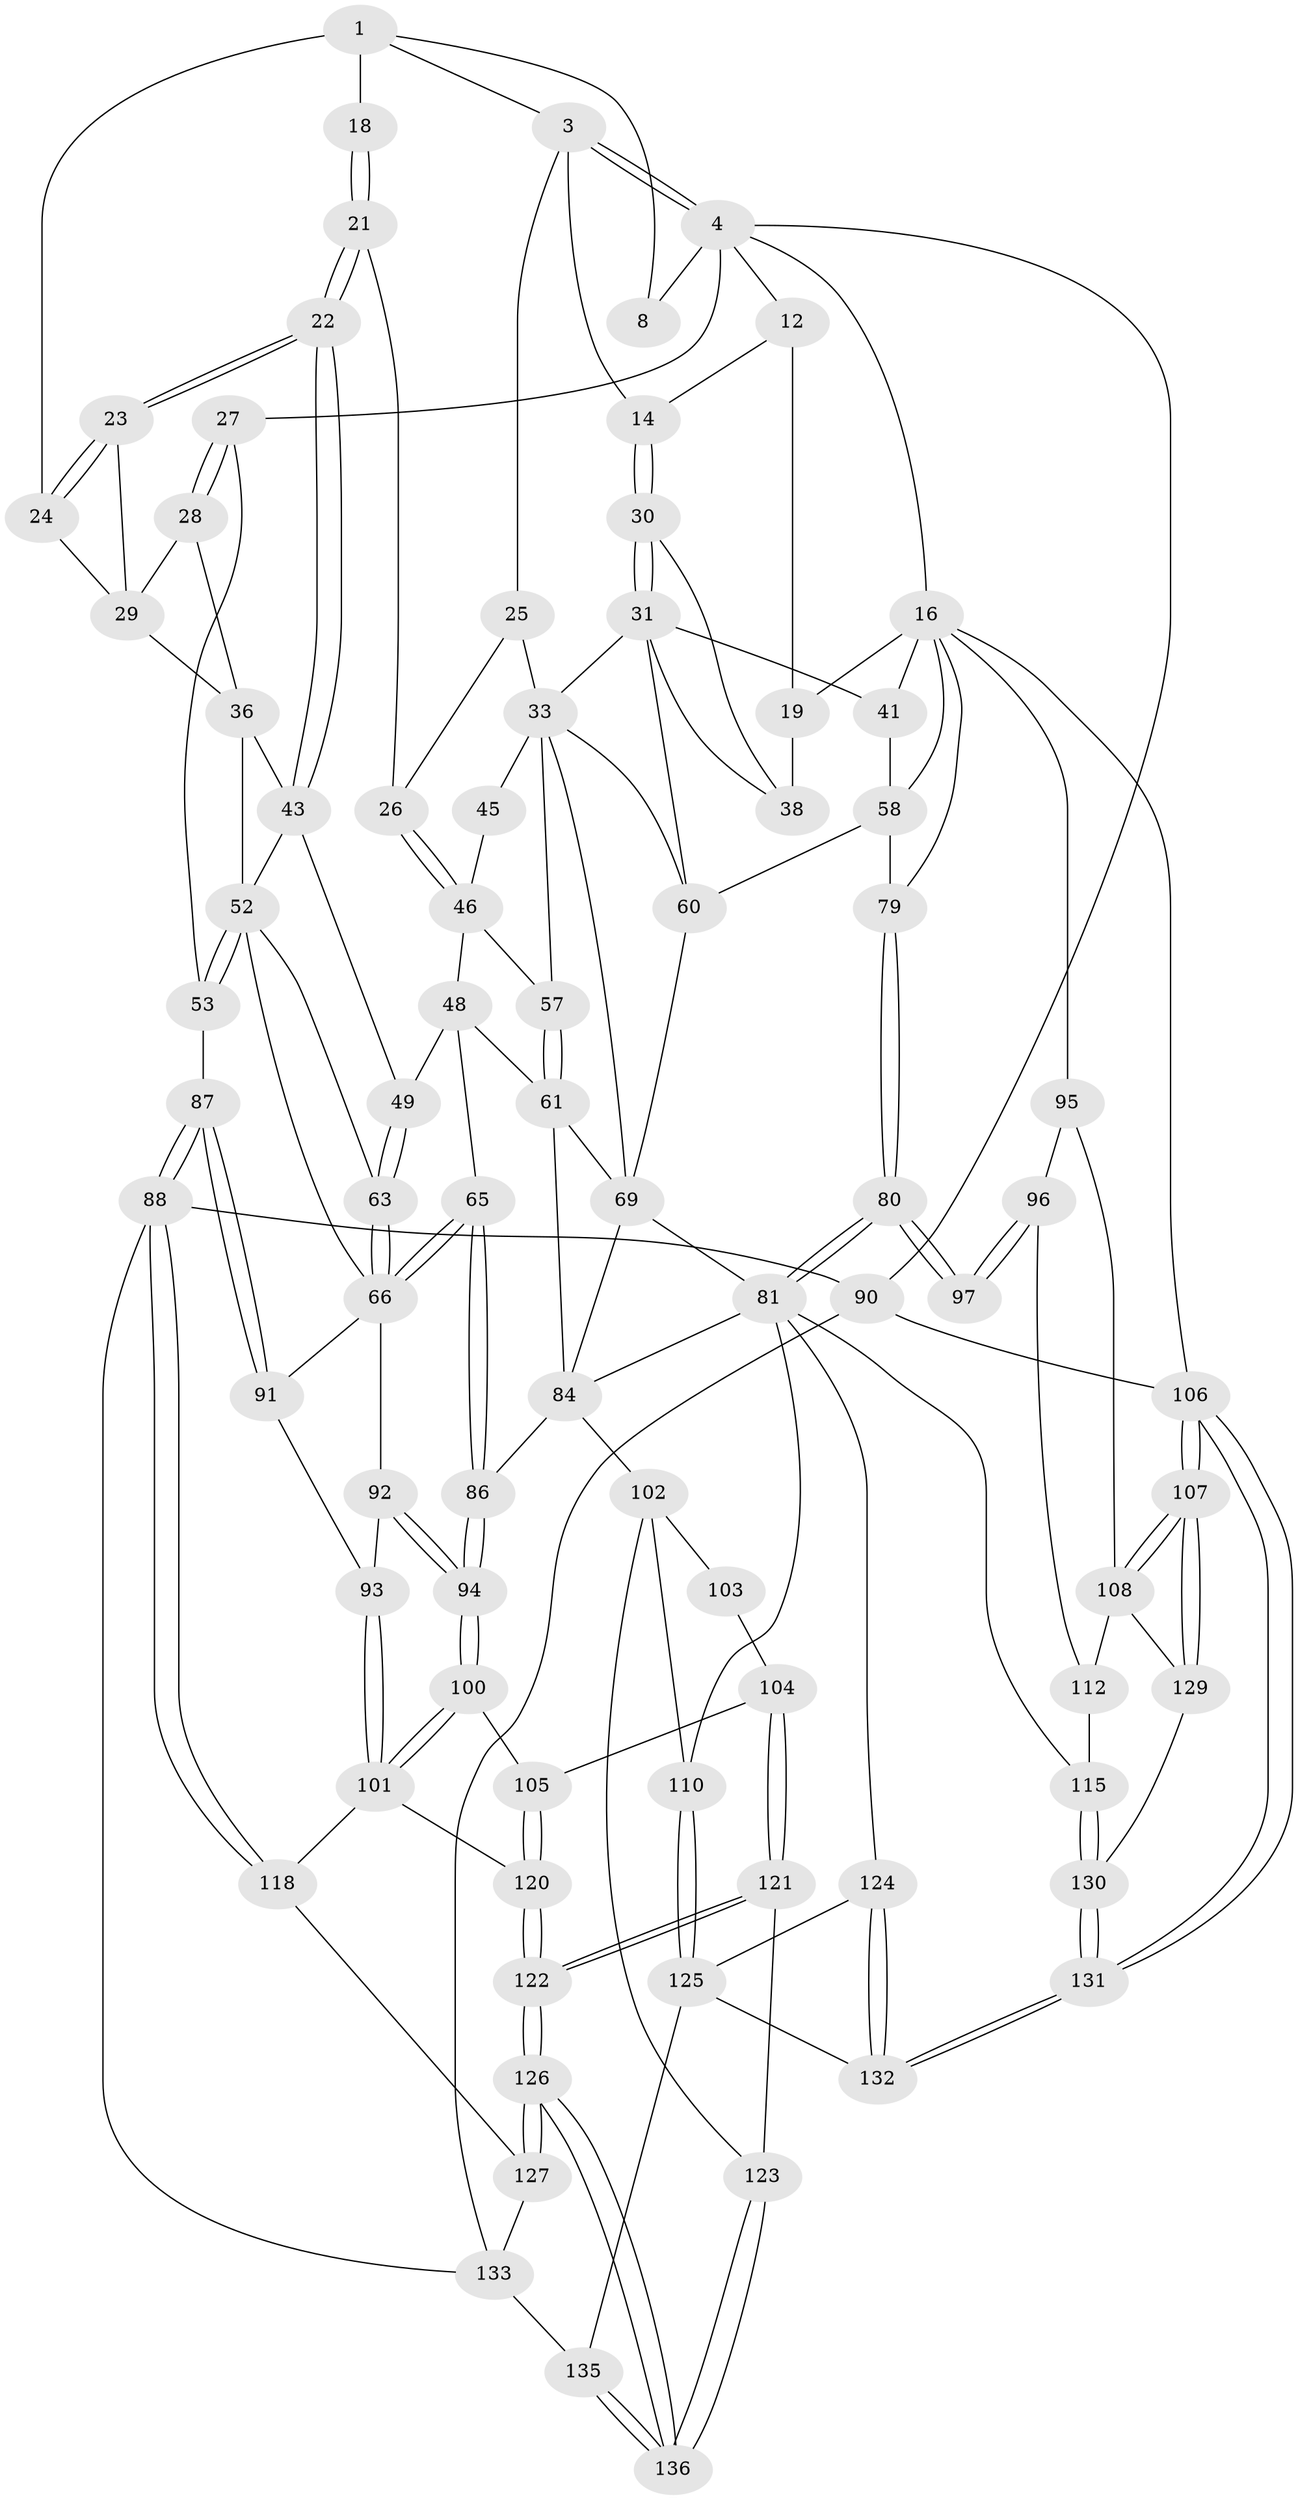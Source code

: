 // original degree distribution, {3: 0.014598540145985401, 4: 0.2773722627737226, 5: 0.45255474452554745, 6: 0.25547445255474455}
// Generated by graph-tools (version 1.1) at 2025/21/03/04/25 18:21:38]
// undirected, 82 vertices, 187 edges
graph export_dot {
graph [start="1"]
  node [color=gray90,style=filled];
  1 [pos="+0.22197168617232552+0",super="+2+6"];
  3 [pos="+0.47367460078281176+0",super="+15"];
  4 [pos="+0.47316449462370186+0",super="+9+5"];
  8 [pos="+0+0"];
  12 [pos="+0.7988719295470064+0",super="+13"];
  14 [pos="+0.7071840171505698+0.11436027601786897"];
  16 [pos="+1+0.1202568175345126",super="+17+39"];
  18 [pos="+0.25840790741987707+0.07940716233710729"];
  19 [pos="+0.9661657082690932+0.14584864248794863"];
  21 [pos="+0.29547004597356086+0.1723716656935124"];
  22 [pos="+0.24405370157196418+0.20133548350748115"];
  23 [pos="+0.22351771379848107+0.19487566458965389"];
  24 [pos="+0.13998290351673265+0.09983364082336435"];
  25 [pos="+0.47294361617579167+0.02800938487379115"];
  26 [pos="+0.3190563364401353+0.17321000865905237"];
  27 [pos="+0+0"];
  28 [pos="+0.02388493719800191+0.09827843415565918"];
  29 [pos="+0.045781153795121994+0.10413594745520661",super="+35"];
  30 [pos="+0.707737231295457+0.16890257884655768"];
  31 [pos="+0.6838452959533814+0.23448710831825217",super="+32+42"];
  33 [pos="+0.5939324392269575+0.30366908559407796",super="+34+56"];
  36 [pos="+0.07542835998011468+0.2523819493677258",super="+37"];
  38 [pos="+0.9147323462108226+0.19577842794738234"];
  41 [pos="+0.8906577895706508+0.29985022154477786"];
  43 [pos="+0.2223624114006978+0.286285699085314",super="+44"];
  45 [pos="+0.37849446242825024+0.21890921047539183"];
  46 [pos="+0.3217965833451252+0.1764113235114011",super="+47"];
  48 [pos="+0.29097447394211096+0.37562144218186644",super="+62"];
  49 [pos="+0.2556662614187311+0.35452096700495894",super="+50"];
  52 [pos="+0+0.2833623262850502",super="+55"];
  53 [pos="+0+0.2626650737630757",super="+76"];
  57 [pos="+0.46336933893753357+0.3668473124891286"];
  58 [pos="+0.7530956584414265+0.39261070747296456",super="+59"];
  60 [pos="+0.6481680674006224+0.32789408334937126",super="+71"];
  61 [pos="+0.397419007787786+0.47044402608851044",super="+70"];
  63 [pos="+0.17875604551326274+0.45727895971377475"];
  65 [pos="+0.3131047657963352+0.5247861740298222"];
  66 [pos="+0.21732512442501753+0.4995470786600792",super="+77"];
  69 [pos="+0.5024227122543098+0.4916596833087836",super="+73"];
  79 [pos="+0.7139348559371224+0.6176130277204015"];
  80 [pos="+0.6899993651764224+0.6819199407418561"];
  81 [pos="+0.6851022036243744+0.6859259567018636",super="+82+116"];
  84 [pos="+0.49267802667961696+0.5860889697009675",super="+85"];
  86 [pos="+0.3166765782019886+0.623233779118823"];
  87 [pos="+0+0.7500703536314772"];
  88 [pos="+0+0.7823206550393845",super="+89"];
  90 [pos="+0+1"];
  91 [pos="+0+0.6720011548717884"];
  92 [pos="+0.15324606582159872+0.6437614205068201"];
  93 [pos="+0.0676564366150108+0.6726298419796697"];
  94 [pos="+0.22156824554506013+0.670219092063441"];
  95 [pos="+1+0.5277969103368602"];
  96 [pos="+1+0.6028667477464114",super="+113"];
  97 [pos="+0.7611527821544416+0.6829194569972056"];
  100 [pos="+0.20248953825984495+0.7822217354502162"];
  101 [pos="+0.15620403393305746+0.8059607010305762",super="+117"];
  102 [pos="+0.36222607871629464+0.707899424908022",super="+111"];
  103 [pos="+0.27833294485444443+0.8095460051910003"];
  104 [pos="+0.25001432821111663+0.8071851293125935"];
  105 [pos="+0.23333911304342786+0.8013345828456003"];
  106 [pos="+1+1"];
  107 [pos="+1+1"];
  108 [pos="+1+1",super="+109+128"];
  110 [pos="+0.44692614006392595+0.8834676242616488"];
  112 [pos="+0.934353259691376+0.817408066976707",super="+114"];
  115 [pos="+0.8078940754754954+0.8911169018069649"];
  118 [pos="+0.09972171759951395+0.8488497438192969"];
  120 [pos="+0.22019109889298286+0.9180020795801249"];
  121 [pos="+0.2607813803504327+0.9003291562091101"];
  122 [pos="+0.22357254210008815+0.9245923976078216"];
  123 [pos="+0.34908018257877826+0.8941664987264243"];
  124 [pos="+0.6631862999855985+0.8321973698968431"];
  125 [pos="+0.46685145949390244+0.9066259208987684",super="+134"];
  126 [pos="+0.20731293053337227+1"];
  127 [pos="+0.11054040511560619+0.8988909524242483"];
  129 [pos="+0.9325039232187293+0.9573767180730539"];
  130 [pos="+0.8106895451464677+0.9719958716891127"];
  131 [pos="+0.7671947371579306+1"];
  132 [pos="+0.5684518032356174+1"];
  133 [pos="+0.08265252168851106+0.9541312791684518",super="+137"];
  135 [pos="+0.2405748537415179+1"];
  136 [pos="+0.24181388492016315+1"];
  1 -- 18 [weight=2];
  1 -- 3;
  1 -- 8;
  1 -- 24;
  3 -- 4;
  3 -- 4;
  3 -- 25;
  3 -- 14;
  4 -- 16 [weight=2];
  4 -- 8 [weight=2];
  4 -- 90;
  4 -- 27;
  4 -- 12;
  12 -- 19;
  12 -- 14;
  14 -- 30;
  14 -- 30;
  16 -- 106;
  16 -- 19;
  16 -- 41;
  16 -- 58;
  16 -- 95;
  16 -- 79;
  18 -- 21;
  18 -- 21;
  19 -- 38;
  21 -- 22;
  21 -- 22;
  21 -- 26;
  22 -- 23;
  22 -- 23;
  22 -- 43;
  22 -- 43;
  23 -- 24;
  23 -- 24;
  23 -- 29;
  24 -- 29;
  25 -- 26;
  25 -- 33;
  26 -- 46;
  26 -- 46;
  27 -- 28;
  27 -- 28;
  27 -- 53;
  28 -- 29;
  28 -- 36;
  29 -- 36;
  30 -- 31;
  30 -- 31;
  30 -- 38;
  31 -- 33;
  31 -- 60;
  31 -- 41;
  31 -- 38;
  33 -- 45;
  33 -- 60 [weight=2];
  33 -- 69;
  33 -- 57;
  36 -- 43;
  36 -- 52;
  41 -- 58;
  43 -- 49 [weight=2];
  43 -- 52;
  45 -- 46 [weight=2];
  46 -- 48;
  46 -- 57;
  48 -- 49;
  48 -- 65;
  48 -- 61;
  49 -- 63;
  49 -- 63;
  52 -- 53 [weight=2];
  52 -- 53;
  52 -- 63;
  52 -- 66;
  53 -- 87;
  57 -- 61;
  57 -- 61;
  58 -- 60;
  58 -- 79;
  60 -- 69;
  61 -- 69;
  61 -- 84;
  63 -- 66;
  63 -- 66;
  65 -- 66;
  65 -- 66;
  65 -- 86;
  65 -- 86;
  66 -- 91;
  66 -- 92;
  69 -- 84;
  69 -- 81;
  79 -- 80;
  79 -- 80;
  80 -- 81;
  80 -- 81;
  80 -- 97;
  80 -- 97;
  81 -- 110;
  81 -- 84;
  81 -- 115;
  81 -- 124;
  84 -- 102;
  84 -- 86;
  86 -- 94;
  86 -- 94;
  87 -- 88;
  87 -- 88;
  87 -- 91;
  87 -- 91;
  88 -- 118;
  88 -- 118;
  88 -- 90;
  88 -- 133;
  90 -- 106;
  90 -- 133;
  91 -- 93;
  92 -- 93;
  92 -- 94;
  92 -- 94;
  93 -- 101;
  93 -- 101;
  94 -- 100;
  94 -- 100;
  95 -- 96;
  95 -- 108;
  96 -- 97 [weight=2];
  96 -- 97;
  96 -- 112;
  100 -- 101;
  100 -- 101;
  100 -- 105;
  101 -- 120;
  101 -- 118;
  102 -- 103 [weight=2];
  102 -- 110;
  102 -- 123;
  103 -- 104;
  104 -- 105;
  104 -- 121;
  104 -- 121;
  105 -- 120;
  105 -- 120;
  106 -- 107;
  106 -- 107;
  106 -- 131;
  106 -- 131;
  107 -- 108;
  107 -- 108;
  107 -- 129;
  107 -- 129;
  108 -- 112 [weight=2];
  108 -- 129;
  110 -- 125;
  110 -- 125;
  112 -- 115;
  115 -- 130;
  115 -- 130;
  118 -- 127;
  120 -- 122;
  120 -- 122;
  121 -- 122;
  121 -- 122;
  121 -- 123;
  122 -- 126;
  122 -- 126;
  123 -- 136;
  123 -- 136;
  124 -- 125;
  124 -- 132;
  124 -- 132;
  125 -- 132;
  125 -- 135;
  126 -- 127;
  126 -- 127;
  126 -- 136;
  126 -- 136;
  127 -- 133;
  129 -- 130;
  130 -- 131;
  130 -- 131;
  131 -- 132;
  131 -- 132;
  133 -- 135;
  135 -- 136;
  135 -- 136;
}
